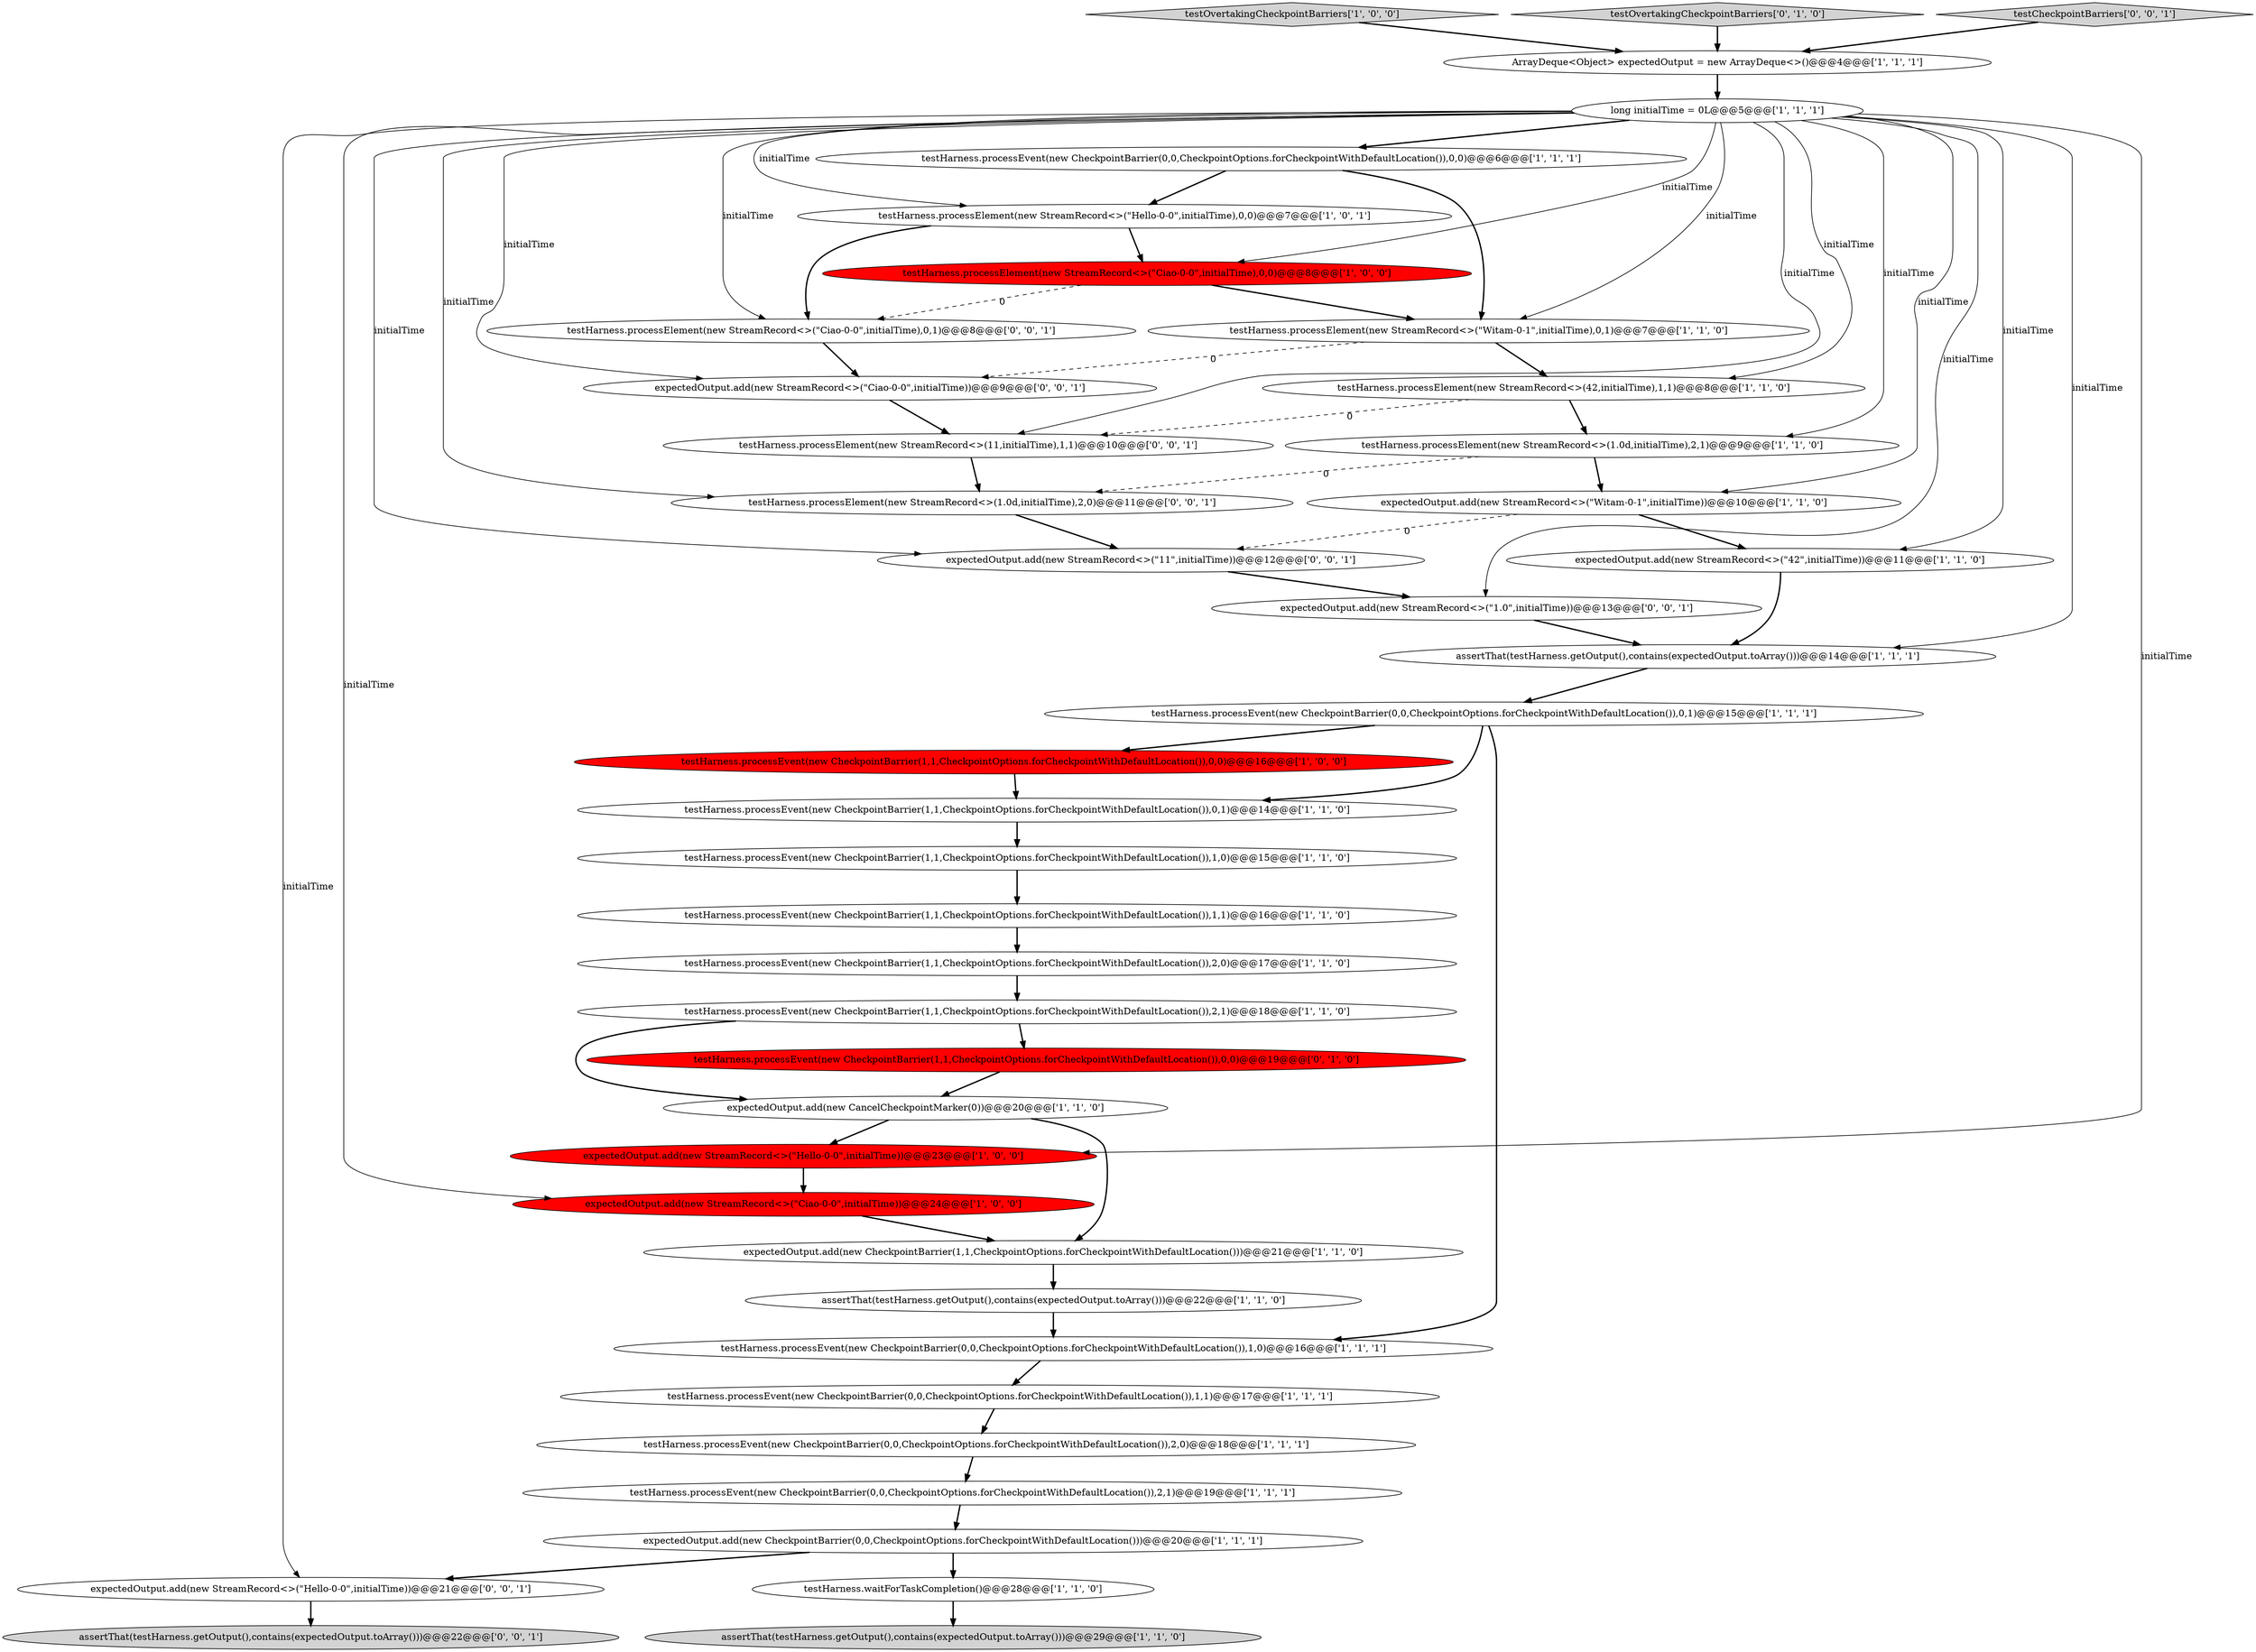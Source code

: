 digraph {
13 [style = filled, label = "testHarness.processEvent(new CheckpointBarrier(1,1,CheckpointOptions.forCheckpointWithDefaultLocation()),0,0)@@@16@@@['1', '0', '0']", fillcolor = red, shape = ellipse image = "AAA1AAABBB1BBB"];
14 [style = filled, label = "ArrayDeque<Object> expectedOutput = new ArrayDeque<>()@@@4@@@['1', '1', '1']", fillcolor = white, shape = ellipse image = "AAA0AAABBB1BBB"];
25 [style = filled, label = "assertThat(testHarness.getOutput(),contains(expectedOutput.toArray()))@@@29@@@['1', '1', '0']", fillcolor = lightgray, shape = ellipse image = "AAA0AAABBB1BBB"];
27 [style = filled, label = "testHarness.processEvent(new CheckpointBarrier(1,1,CheckpointOptions.forCheckpointWithDefaultLocation()),0,1)@@@14@@@['1', '1', '0']", fillcolor = white, shape = ellipse image = "AAA0AAABBB1BBB"];
17 [style = filled, label = "expectedOutput.add(new CancelCheckpointMarker(0))@@@20@@@['1', '1', '0']", fillcolor = white, shape = ellipse image = "AAA0AAABBB1BBB"];
41 [style = filled, label = "expectedOutput.add(new StreamRecord<>(\"1.0\",initialTime))@@@13@@@['0', '0', '1']", fillcolor = white, shape = ellipse image = "AAA0AAABBB3BBB"];
24 [style = filled, label = "testOvertakingCheckpointBarriers['1', '0', '0']", fillcolor = lightgray, shape = diamond image = "AAA0AAABBB1BBB"];
11 [style = filled, label = "assertThat(testHarness.getOutput(),contains(expectedOutput.toArray()))@@@14@@@['1', '1', '1']", fillcolor = white, shape = ellipse image = "AAA0AAABBB1BBB"];
29 [style = filled, label = "testHarness.processElement(new StreamRecord<>(\"Witam-0-1\",initialTime),0,1)@@@7@@@['1', '1', '0']", fillcolor = white, shape = ellipse image = "AAA0AAABBB1BBB"];
18 [style = filled, label = "testHarness.processElement(new StreamRecord<>(\"Ciao-0-0\",initialTime),0,0)@@@8@@@['1', '0', '0']", fillcolor = red, shape = ellipse image = "AAA1AAABBB1BBB"];
19 [style = filled, label = "testHarness.processEvent(new CheckpointBarrier(1,1,CheckpointOptions.forCheckpointWithDefaultLocation()),1,1)@@@16@@@['1', '1', '0']", fillcolor = white, shape = ellipse image = "AAA0AAABBB1BBB"];
7 [style = filled, label = "testHarness.processEvent(new CheckpointBarrier(0,0,CheckpointOptions.forCheckpointWithDefaultLocation()),2,0)@@@18@@@['1', '1', '1']", fillcolor = white, shape = ellipse image = "AAA0AAABBB1BBB"];
23 [style = filled, label = "testHarness.processEvent(new CheckpointBarrier(0,0,CheckpointOptions.forCheckpointWithDefaultLocation()),0,0)@@@6@@@['1', '1', '1']", fillcolor = white, shape = ellipse image = "AAA0AAABBB1BBB"];
22 [style = filled, label = "testHarness.processEvent(new CheckpointBarrier(0,0,CheckpointOptions.forCheckpointWithDefaultLocation()),1,0)@@@16@@@['1', '1', '1']", fillcolor = white, shape = ellipse image = "AAA0AAABBB1BBB"];
20 [style = filled, label = "assertThat(testHarness.getOutput(),contains(expectedOutput.toArray()))@@@22@@@['1', '1', '0']", fillcolor = white, shape = ellipse image = "AAA0AAABBB1BBB"];
21 [style = filled, label = "expectedOutput.add(new StreamRecord<>(\"42\",initialTime))@@@11@@@['1', '1', '0']", fillcolor = white, shape = ellipse image = "AAA0AAABBB1BBB"];
31 [style = filled, label = "testOvertakingCheckpointBarriers['0', '1', '0']", fillcolor = lightgray, shape = diamond image = "AAA0AAABBB2BBB"];
16 [style = filled, label = "testHarness.processEvent(new CheckpointBarrier(1,1,CheckpointOptions.forCheckpointWithDefaultLocation()),1,0)@@@15@@@['1', '1', '0']", fillcolor = white, shape = ellipse image = "AAA0AAABBB1BBB"];
35 [style = filled, label = "testHarness.processElement(new StreamRecord<>(1.0d,initialTime),2,0)@@@11@@@['0', '0', '1']", fillcolor = white, shape = ellipse image = "AAA0AAABBB3BBB"];
0 [style = filled, label = "testHarness.processEvent(new CheckpointBarrier(1,1,CheckpointOptions.forCheckpointWithDefaultLocation()),2,0)@@@17@@@['1', '1', '0']", fillcolor = white, shape = ellipse image = "AAA0AAABBB1BBB"];
5 [style = filled, label = "testHarness.processElement(new StreamRecord<>(\"Hello-0-0\",initialTime),0,0)@@@7@@@['1', '0', '1']", fillcolor = white, shape = ellipse image = "AAA0AAABBB1BBB"];
36 [style = filled, label = "assertThat(testHarness.getOutput(),contains(expectedOutput.toArray()))@@@22@@@['0', '0', '1']", fillcolor = lightgray, shape = ellipse image = "AAA0AAABBB3BBB"];
12 [style = filled, label = "expectedOutput.add(new StreamRecord<>(\"Ciao-0-0\",initialTime))@@@24@@@['1', '0', '0']", fillcolor = red, shape = ellipse image = "AAA1AAABBB1BBB"];
40 [style = filled, label = "expectedOutput.add(new StreamRecord<>(\"Hello-0-0\",initialTime))@@@21@@@['0', '0', '1']", fillcolor = white, shape = ellipse image = "AAA0AAABBB3BBB"];
6 [style = filled, label = "testHarness.processEvent(new CheckpointBarrier(0,0,CheckpointOptions.forCheckpointWithDefaultLocation()),0,1)@@@15@@@['1', '1', '1']", fillcolor = white, shape = ellipse image = "AAA0AAABBB1BBB"];
30 [style = filled, label = "long initialTime = 0L@@@5@@@['1', '1', '1']", fillcolor = white, shape = ellipse image = "AAA0AAABBB1BBB"];
37 [style = filled, label = "testHarness.processElement(new StreamRecord<>(11,initialTime),1,1)@@@10@@@['0', '0', '1']", fillcolor = white, shape = ellipse image = "AAA0AAABBB3BBB"];
32 [style = filled, label = "testHarness.processEvent(new CheckpointBarrier(1,1,CheckpointOptions.forCheckpointWithDefaultLocation()),0,0)@@@19@@@['0', '1', '0']", fillcolor = red, shape = ellipse image = "AAA1AAABBB2BBB"];
34 [style = filled, label = "expectedOutput.add(new StreamRecord<>(\"Ciao-0-0\",initialTime))@@@9@@@['0', '0', '1']", fillcolor = white, shape = ellipse image = "AAA0AAABBB3BBB"];
38 [style = filled, label = "expectedOutput.add(new StreamRecord<>(\"11\",initialTime))@@@12@@@['0', '0', '1']", fillcolor = white, shape = ellipse image = "AAA0AAABBB3BBB"];
9 [style = filled, label = "testHarness.processEvent(new CheckpointBarrier(0,0,CheckpointOptions.forCheckpointWithDefaultLocation()),2,1)@@@19@@@['1', '1', '1']", fillcolor = white, shape = ellipse image = "AAA0AAABBB1BBB"];
4 [style = filled, label = "expectedOutput.add(new CheckpointBarrier(1,1,CheckpointOptions.forCheckpointWithDefaultLocation()))@@@21@@@['1', '1', '0']", fillcolor = white, shape = ellipse image = "AAA0AAABBB1BBB"];
15 [style = filled, label = "expectedOutput.add(new StreamRecord<>(\"Witam-0-1\",initialTime))@@@10@@@['1', '1', '0']", fillcolor = white, shape = ellipse image = "AAA0AAABBB1BBB"];
1 [style = filled, label = "testHarness.waitForTaskCompletion()@@@28@@@['1', '1', '0']", fillcolor = white, shape = ellipse image = "AAA0AAABBB1BBB"];
33 [style = filled, label = "testHarness.processElement(new StreamRecord<>(\"Ciao-0-0\",initialTime),0,1)@@@8@@@['0', '0', '1']", fillcolor = white, shape = ellipse image = "AAA0AAABBB3BBB"];
8 [style = filled, label = "expectedOutput.add(new CheckpointBarrier(0,0,CheckpointOptions.forCheckpointWithDefaultLocation()))@@@20@@@['1', '1', '1']", fillcolor = white, shape = ellipse image = "AAA0AAABBB1BBB"];
2 [style = filled, label = "expectedOutput.add(new StreamRecord<>(\"Hello-0-0\",initialTime))@@@23@@@['1', '0', '0']", fillcolor = red, shape = ellipse image = "AAA1AAABBB1BBB"];
3 [style = filled, label = "testHarness.processEvent(new CheckpointBarrier(1,1,CheckpointOptions.forCheckpointWithDefaultLocation()),2,1)@@@18@@@['1', '1', '0']", fillcolor = white, shape = ellipse image = "AAA0AAABBB1BBB"];
26 [style = filled, label = "testHarness.processElement(new StreamRecord<>(1.0d,initialTime),2,1)@@@9@@@['1', '1', '0']", fillcolor = white, shape = ellipse image = "AAA0AAABBB1BBB"];
39 [style = filled, label = "testCheckpointBarriers['0', '0', '1']", fillcolor = lightgray, shape = diamond image = "AAA0AAABBB3BBB"];
28 [style = filled, label = "testHarness.processElement(new StreamRecord<>(42,initialTime),1,1)@@@8@@@['1', '1', '0']", fillcolor = white, shape = ellipse image = "AAA0AAABBB1BBB"];
10 [style = filled, label = "testHarness.processEvent(new CheckpointBarrier(0,0,CheckpointOptions.forCheckpointWithDefaultLocation()),1,1)@@@17@@@['1', '1', '1']", fillcolor = white, shape = ellipse image = "AAA0AAABBB1BBB"];
31->14 [style = bold, label=""];
0->3 [style = bold, label=""];
29->34 [style = dashed, label="0"];
23->5 [style = bold, label=""];
14->30 [style = bold, label=""];
28->37 [style = dashed, label="0"];
5->33 [style = bold, label=""];
6->22 [style = bold, label=""];
15->21 [style = bold, label=""];
11->6 [style = bold, label=""];
30->23 [style = bold, label=""];
30->5 [style = solid, label="initialTime"];
39->14 [style = bold, label=""];
28->26 [style = bold, label=""];
30->26 [style = solid, label="initialTime"];
5->18 [style = bold, label=""];
38->41 [style = bold, label=""];
41->11 [style = bold, label=""];
26->35 [style = dashed, label="0"];
27->16 [style = bold, label=""];
16->19 [style = bold, label=""];
9->8 [style = bold, label=""];
30->12 [style = solid, label="initialTime"];
8->40 [style = bold, label=""];
10->7 [style = bold, label=""];
30->35 [style = solid, label="initialTime"];
30->40 [style = solid, label="initialTime"];
2->12 [style = bold, label=""];
19->0 [style = bold, label=""];
30->21 [style = solid, label="initialTime"];
20->22 [style = bold, label=""];
24->14 [style = bold, label=""];
30->37 [style = solid, label="initialTime"];
29->28 [style = bold, label=""];
23->29 [style = bold, label=""];
7->9 [style = bold, label=""];
8->1 [style = bold, label=""];
15->38 [style = dashed, label="0"];
6->27 [style = bold, label=""];
30->28 [style = solid, label="initialTime"];
18->29 [style = bold, label=""];
30->34 [style = solid, label="initialTime"];
13->27 [style = bold, label=""];
17->2 [style = bold, label=""];
12->4 [style = bold, label=""];
21->11 [style = bold, label=""];
34->37 [style = bold, label=""];
40->36 [style = bold, label=""];
30->41 [style = solid, label="initialTime"];
6->13 [style = bold, label=""];
26->15 [style = bold, label=""];
4->20 [style = bold, label=""];
22->10 [style = bold, label=""];
3->17 [style = bold, label=""];
35->38 [style = bold, label=""];
37->35 [style = bold, label=""];
30->18 [style = solid, label="initialTime"];
30->2 [style = solid, label="initialTime"];
30->38 [style = solid, label="initialTime"];
3->32 [style = bold, label=""];
30->29 [style = solid, label="initialTime"];
33->34 [style = bold, label=""];
1->25 [style = bold, label=""];
32->17 [style = bold, label=""];
30->33 [style = solid, label="initialTime"];
17->4 [style = bold, label=""];
18->33 [style = dashed, label="0"];
30->15 [style = solid, label="initialTime"];
30->11 [style = solid, label="initialTime"];
}

